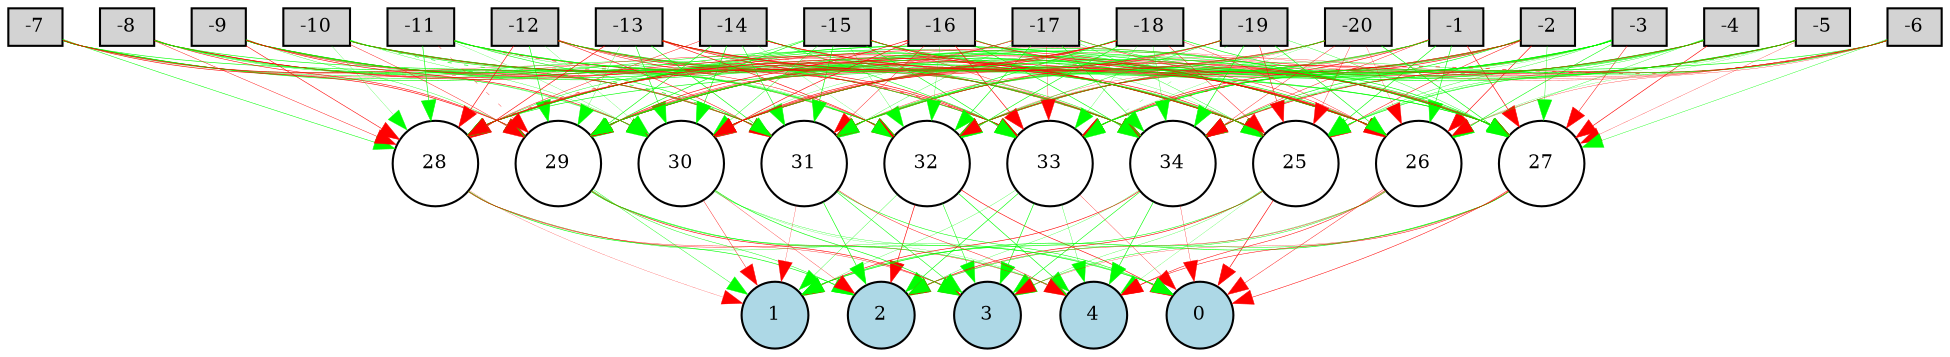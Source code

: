 digraph {
	node [fontsize=9 height=0.2 shape=circle width=0.2]
	-1 [fillcolor=lightgray shape=box style=filled]
	-2 [fillcolor=lightgray shape=box style=filled]
	-3 [fillcolor=lightgray shape=box style=filled]
	-4 [fillcolor=lightgray shape=box style=filled]
	-5 [fillcolor=lightgray shape=box style=filled]
	-6 [fillcolor=lightgray shape=box style=filled]
	-7 [fillcolor=lightgray shape=box style=filled]
	-8 [fillcolor=lightgray shape=box style=filled]
	-9 [fillcolor=lightgray shape=box style=filled]
	-10 [fillcolor=lightgray shape=box style=filled]
	-11 [fillcolor=lightgray shape=box style=filled]
	-12 [fillcolor=lightgray shape=box style=filled]
	-13 [fillcolor=lightgray shape=box style=filled]
	-14 [fillcolor=lightgray shape=box style=filled]
	-15 [fillcolor=lightgray shape=box style=filled]
	-16 [fillcolor=lightgray shape=box style=filled]
	-17 [fillcolor=lightgray shape=box style=filled]
	-18 [fillcolor=lightgray shape=box style=filled]
	-19 [fillcolor=lightgray shape=box style=filled]
	-20 [fillcolor=lightgray shape=box style=filled]
	0 [fillcolor=lightblue style=filled]
	1 [fillcolor=lightblue style=filled]
	2 [fillcolor=lightblue style=filled]
	3 [fillcolor=lightblue style=filled]
	4 [fillcolor=lightblue style=filled]
	32 [fillcolor=white style=filled]
	33 [fillcolor=white style=filled]
	34 [fillcolor=white style=filled]
	25 [fillcolor=white style=filled]
	26 [fillcolor=white style=filled]
	27 [fillcolor=white style=filled]
	28 [fillcolor=white style=filled]
	29 [fillcolor=white style=filled]
	30 [fillcolor=white style=filled]
	31 [fillcolor=white style=filled]
	-1 -> 25 [color=green penwidth=0.29797828916636926 style=solid]
	-1 -> 26 [color=green penwidth=0.2904063777423864 style=solid]
	-1 -> 27 [color=red penwidth=0.30000000000000004 style=solid]
	-1 -> 28 [color=green penwidth=0.2221827603590119 style=solid]
	-1 -> 29 [color=green penwidth=0.1102694776574459 style=solid]
	-1 -> 30 [color=red penwidth=0.16572835012642573 style=solid]
	-1 -> 31 [color=green penwidth=0.2381484852764885 style=solid]
	-1 -> 32 [color=red penwidth=0.1009043058238128 style=solid]
	-1 -> 33 [color=red penwidth=0.30000000000000004 style=solid]
	-1 -> 34 [color=red penwidth=0.20185130674299928 style=solid]
	-2 -> 25 [color=red penwidth=0.2365569502074067 style=solid]
	-2 -> 26 [color=red penwidth=0.30000000000000004 style=solid]
	-2 -> 27 [color=green penwidth=0.18346424646666962 style=solid]
	-2 -> 28 [color=red penwidth=0.19250933799099706 style=solid]
	-2 -> 29 [color=red penwidth=0.2988149154777747 style=solid]
	-2 -> 30 [color=green penwidth=0.2408734777610055 style=solid]
	-2 -> 31 [color=red penwidth=0.1951010439139847 style=solid]
	-2 -> 32 [color=green penwidth=0.29137344466260995 style=solid]
	-2 -> 33 [color=red penwidth=0.30000000000000004 style=solid]
	-2 -> 34 [color=green penwidth=0.294118096497093 style=solid]
	-3 -> 25 [color=green penwidth=0.17120911617292756 style=solid]
	-3 -> 26 [color=green penwidth=0.26809553923983354 style=solid]
	-3 -> 27 [color=red penwidth=0.2306843701883616 style=solid]
	-3 -> 28 [color=green penwidth=0.2962310818921396 style=solid]
	-3 -> 29 [color=green penwidth=0.30000000000000004 style=solid]
	-3 -> 30 [color=green penwidth=0.2947212667037682 style=solid]
	-3 -> 31 [color=green penwidth=0.29758628972698775 style=solid]
	-3 -> 32 [color=red penwidth=0.29870395370356895 style=solid]
	-3 -> 33 [color=green penwidth=0.29675415469875766 style=solid]
	-3 -> 34 [color=green penwidth=0.10035879076447887 style=solid]
	-4 -> 25 [color=green penwidth=0.18102577745789952 style=solid]
	-4 -> 26 [color=green penwidth=0.16478037006688215 style=solid]
	-4 -> 27 [color=red penwidth=0.29770005543313094 style=solid]
	-4 -> 28 [color=green penwidth=0.2934372165440488 style=solid]
	-4 -> 29 [color=green penwidth=0.23518529064270163 style=solid]
	-4 -> 30 [color=red penwidth=0.2283294729019854 style=solid]
	-4 -> 31 [color=green penwidth=0.12087745955211644 style=dotted]
	-4 -> 32 [color=red penwidth=0.16675056301434332 style=solid]
	-4 -> 33 [color=green penwidth=0.29780187166993544 style=solid]
	-4 -> 34 [color=green penwidth=0.2982717045254456 style=solid]
	-5 -> 25 [color=green penwidth=0.10269551887400982 style=solid]
	-5 -> 26 [color=green penwidth=0.10203935326738041 style=solid]
	-5 -> 27 [color=red penwidth=0.1262858556229328 style=solid]
	-5 -> 28 [color=green penwidth=0.297588131668329 style=solid]
	-5 -> 29 [color=green penwidth=0.26159315344831835 style=solid]
	-5 -> 30 [color=green penwidth=0.16301876946765784 style=solid]
	-5 -> 31 [color=red penwidth=0.17992724736504262 style=solid]
	-5 -> 32 [color=red penwidth=0.30000000000000004 style=solid]
	-5 -> 33 [color=green penwidth=0.30000000000000004 style=solid]
	-5 -> 34 [color=green penwidth=0.30000000000000004 style=dotted]
	-6 -> 25 [color=green penwidth=0.29508124879266706 style=solid]
	-6 -> 26 [color=red penwidth=0.13661843427079676 style=solid]
	-6 -> 27 [color=green penwidth=0.1812284415243011 style=solid]
	-6 -> 28 [color=green penwidth=0.30000000000000004 style=solid]
	-6 -> 29 [color=red penwidth=0.14649669070794274 style=solid]
	-6 -> 30 [color=red penwidth=0.11274363122749748 style=solid]
	-6 -> 31 [color=red penwidth=0.13329202445217592 style=solid]
	-6 -> 32 [color=green penwidth=0.18022845478204647 style=solid]
	-6 -> 33 [color=red penwidth=0.29797094725778844 style=dotted]
	-6 -> 34 [color=red penwidth=0.30000000000000004 style=solid]
	-7 -> 25 [color=green penwidth=0.24444779284025073 style=solid]
	-7 -> 26 [color=green penwidth=0.29551252368749337 style=solid]
	-7 -> 27 [color=green penwidth=0.29845486791355225 style=solid]
	-7 -> 28 [color=green penwidth=0.2530450231248886 style=solid]
	-7 -> 29 [color=red penwidth=0.30000000000000004 style=solid]
	-7 -> 30 [color=green penwidth=0.1458234050616986 style=solid]
	-7 -> 31 [color=red penwidth=0.2975748794667362 style=solid]
	-7 -> 32 [color=red penwidth=0.12960095453062134 style=solid]
	-7 -> 33 [color=green penwidth=0.20532728536186545 style=solid]
	-7 -> 34 [color=red penwidth=0.17961335814106555 style=solid]
	-8 -> 25 [color=red penwidth=0.29956394337654957 style=solid]
	-8 -> 26 [color=red penwidth=0.2641986845613181 style=solid]
	-8 -> 27 [color=green penwidth=0.30000000000000004 style=solid]
	-8 -> 28 [color=red penwidth=0.20225332265356744 style=solid]
	-8 -> 29 [color=red penwidth=0.2684878599624262 style=solid]
	-8 -> 30 [color=green penwidth=0.20989843776590728 style=solid]
	-8 -> 31 [color=green penwidth=0.297195104662322 style=solid]
	-8 -> 32 [color=green penwidth=0.25459493487361795 style=dotted]
	-8 -> 33 [color=green penwidth=0.24177182293592844 style=solid]
	-8 -> 34 [color=red penwidth=0.17326773714132448 style=dotted]
	-9 -> 25 [color=red penwidth=0.2944582599325578 style=solid]
	-9 -> 26 [color=green penwidth=0.29617025721600554 style=solid]
	-9 -> 27 [color=green penwidth=0.293192564307443 style=solid]
	-9 -> 28 [color=red penwidth=0.27134799360768713 style=solid]
	-9 -> 29 [color=green penwidth=0.17297525430419547 style=solid]
	-9 -> 30 [color=red penwidth=0.30000000000000004 style=solid]
	-9 -> 31 [color=red penwidth=0.2288138214946628 style=solid]
	-9 -> 32 [color=green penwidth=0.30000000000000004 style=solid]
	-9 -> 33 [color=red penwidth=0.11864224203819608 style=solid]
	-9 -> 34 [color=green penwidth=0.2010223295172801 style=solid]
	-10 -> 25 [color=red penwidth=0.29446113750769165 style=solid]
	-10 -> 26 [color=red penwidth=0.30000000000000004 style=solid]
	-10 -> 27 [color=green penwidth=0.30000000000000004 style=solid]
	-10 -> 28 [color=green penwidth=0.11091300947393469 style=solid]
	-10 -> 29 [color=red penwidth=0.1976623508102799 style=solid]
	-10 -> 30 [color=green penwidth=0.14239104702968547 style=solid]
	-10 -> 31 [color=green penwidth=0.30000000000000004 style=dotted]
	-10 -> 32 [color=green penwidth=0.29697735529445735 style=solid]
	-10 -> 33 [color=red penwidth=0.11266870106235671 style=solid]
	-10 -> 34 [color=green penwidth=0.30000000000000004 style=solid]
	-11 -> 25 [color=green penwidth=0.30000000000000004 style=solid]
	-11 -> 26 [color=green penwidth=0.29961846983160256 style=solid]
	-11 -> 27 [color=green penwidth=0.11586997484968056 style=solid]
	-11 -> 28 [color=green penwidth=0.30000000000000004 style=solid]
	-11 -> 29 [color=red penwidth=0.15418377267270197 style=dotted]
	-11 -> 30 [color=green penwidth=0.1077825817324519 style=solid]
	-11 -> 31 [color=green penwidth=0.2783497816474304 style=solid]
	-11 -> 32 [color=green penwidth=0.15036919845581836 style=solid]
	-11 -> 33 [color=red penwidth=0.2680085315343811 style=dotted]
	-11 -> 34 [color=red penwidth=0.29114640888059373 style=solid]
	-12 -> 25 [color=red penwidth=0.29752011463344524 style=solid]
	-12 -> 26 [color=red penwidth=0.20247475848755603 style=dotted]
	-12 -> 27 [color=green penwidth=0.2991746409543154 style=solid]
	-12 -> 28 [color=red penwidth=0.2952678631606037 style=solid]
	-12 -> 29 [color=green penwidth=0.29891499136961597 style=solid]
	-12 -> 30 [color=green penwidth=0.10307921248265348 style=solid]
	-12 -> 31 [color=red penwidth=0.2543050057533352 style=solid]
	-12 -> 32 [color=red penwidth=0.21451438522263105 style=solid]
	-12 -> 33 [color=red penwidth=0.28899591338022457 style=solid]
	-12 -> 34 [color=green penwidth=0.29238373655716754 style=solid]
	-13 -> 25 [color=green penwidth=0.295959576568493 style=solid]
	-13 -> 26 [color=red penwidth=0.30000000000000004 style=solid]
	-13 -> 27 [color=red penwidth=0.29793578487955474 style=solid]
	-13 -> 28 [color=red penwidth=0.29633275240959744 style=solid]
	-13 -> 29 [color=green penwidth=0.134488822425287 style=solid]
	-13 -> 30 [color=green penwidth=0.27477005423347345 style=solid]
	-13 -> 31 [color=green penwidth=0.2987156328966638 style=solid]
	-13 -> 32 [color=red penwidth=0.29763017551676096 style=solid]
	-13 -> 33 [color=red penwidth=0.30000000000000004 style=solid]
	-13 -> 34 [color=red penwidth=0.1384042304257645 style=solid]
	-14 -> 25 [color=green penwidth=0.16234554480303026 style=solid]
	-14 -> 26 [color=red penwidth=0.297497397083194 style=solid]
	-14 -> 27 [color=red penwidth=0.1950247977878818 style=solid]
	-14 -> 28 [color=red penwidth=0.20370143493757578 style=solid]
	-14 -> 29 [color=green penwidth=0.29137058280977524 style=solid]
	-14 -> 30 [color=green penwidth=0.30000000000000004 style=solid]
	-14 -> 31 [color=green penwidth=0.25945483666153923 style=solid]
	-14 -> 32 [color=green penwidth=0.10289152013054151 style=solid]
	-14 -> 33 [color=green penwidth=0.2596806122126065 style=solid]
	-14 -> 34 [color=green penwidth=0.22038025210836357 style=solid]
	-15 -> 25 [color=red penwidth=0.29543397785522973 style=solid]
	-15 -> 26 [color=red penwidth=0.2993933696027511 style=solid]
	-15 -> 27 [color=green penwidth=0.30000000000000004 style=solid]
	-15 -> 28 [color=green penwidth=0.20137306831540852 style=solid]
	-15 -> 29 [color=green penwidth=0.29978716330421096 style=solid]
	-15 -> 30 [color=green penwidth=0.19396400831804406 style=solid]
	-15 -> 31 [color=green penwidth=0.30000000000000004 style=solid]
	-15 -> 32 [color=green penwidth=0.13163635732342796 style=solid]
	-15 -> 33 [color=green penwidth=0.2995865229873863 style=solid]
	-15 -> 34 [color=red penwidth=0.1721917852095799 style=solid]
	-16 -> 25 [color=green penwidth=0.12656610424951462 style=solid]
	-16 -> 26 [color=green penwidth=0.29431451462370306 style=solid]
	-16 -> 27 [color=red penwidth=0.2971787819347991 style=solid]
	-16 -> 28 [color=red penwidth=0.275917222492176 style=dotted]
	-16 -> 29 [color=red penwidth=0.30000000000000004 style=solid]
	-16 -> 30 [color=red penwidth=0.2958157893249393 style=solid]
	-16 -> 31 [color=red penwidth=0.1943124939678902 style=solid]
	-16 -> 32 [color=green penwidth=0.128101032298701 style=solid]
	-16 -> 33 [color=red penwidth=0.2994890963371215 style=solid]
	-16 -> 34 [color=green penwidth=0.30000000000000004 style=solid]
	-17 -> 25 [color=green penwidth=0.17480441614923214 style=solid]
	-17 -> 26 [color=red penwidth=0.20652841158552376 style=solid]
	-17 -> 27 [color=green penwidth=0.2653162341548274 style=solid]
	-17 -> 28 [color=red penwidth=0.17163089448951463 style=solid]
	-17 -> 29 [color=red penwidth=0.2047845823098005 style=solid]
	-17 -> 30 [color=green penwidth=0.12082764121842385 style=solid]
	-17 -> 31 [color=green penwidth=0.14797334383322533 style=solid]
	-17 -> 32 [color=green penwidth=0.2916445293853388 style=solid]
	-17 -> 33 [color=red penwidth=0.13451044453952038 style=solid]
	-17 -> 34 [color=green penwidth=0.2686820426954759 style=solid]
	-18 -> 25 [color=red penwidth=0.20904618929343738 style=solid]
	-18 -> 26 [color=red penwidth=0.1733624689472279 style=solid]
	-18 -> 27 [color=green penwidth=0.30000000000000004 style=solid]
	-18 -> 28 [color=red penwidth=0.29954517973882433 style=solid]
	-18 -> 29 [color=red penwidth=0.2952062394337339 style=solid]
	-18 -> 30 [color=red penwidth=0.2931340903455869 style=solid]
	-18 -> 31 [color=green penwidth=0.30000000000000004 style=solid]
	-18 -> 32 [color=green penwidth=0.2918203707262754 style=solid]
	-18 -> 33 [color=green penwidth=0.1259469818784862 style=solid]
	-18 -> 34 [color=green penwidth=0.159740630022279 style=solid]
	-19 -> 25 [color=red penwidth=0.22754476298912452 style=solid]
	-19 -> 26 [color=green penwidth=0.29465451402765974 style=solid]
	-19 -> 27 [color=green penwidth=0.1710228586348181 style=solid]
	-19 -> 28 [color=green penwidth=0.12521790927404022 style=solid]
	-19 -> 29 [color=green penwidth=0.26790510720203264 style=solid]
	-19 -> 30 [color=red penwidth=0.27074917883453664 style=solid]
	-19 -> 31 [color=red penwidth=0.17815505509888008 style=solid]
	-19 -> 32 [color=green penwidth=0.21292010768031483 style=solid]
	-19 -> 33 [color=green penwidth=0.12805795597627817 style=dotted]
	-19 -> 34 [color=green penwidth=0.30000000000000004 style=solid]
	-20 -> 25 [color=red penwidth=0.1537845145051453 style=solid]
	-20 -> 26 [color=red penwidth=0.10885859504671012 style=solid]
	-20 -> 27 [color=green penwidth=0.30000000000000004 style=solid]
	-20 -> 28 [color=red penwidth=0.2983070528572208 style=solid]
	-20 -> 29 [color=green penwidth=0.12278348842114552 style=solid]
	-20 -> 30 [color=red penwidth=0.17365875675245684 style=solid]
	-20 -> 31 [color=green penwidth=0.2832272776356598 style=solid]
	-20 -> 32 [color=red penwidth=0.1124389912823472 style=solid]
	-20 -> 33 [color=green penwidth=0.1060629614843592 style=solid]
	-20 -> 34 [color=red penwidth=0.17969684320009782 style=solid]
	25 -> 0 [color=red penwidth=0.30000000000000004 style=solid]
	25 -> 1 [color=green penwidth=0.2521687284524048 style=solid]
	25 -> 2 [color=red penwidth=0.2976708675835602 style=solid]
	25 -> 3 [color=green penwidth=0.13628261312082954 style=solid]
	25 -> 4 [color=green penwidth=0.10540749204279354 style=solid]
	26 -> 0 [color=red penwidth=0.20174166648687045 style=solid]
	26 -> 1 [color=green penwidth=0.13421142043605558 style=solid]
	26 -> 2 [color=red penwidth=0.17801831760148454 style=solid]
	26 -> 3 [color=green penwidth=0.21566700175454756 style=solid]
	26 -> 4 [color=red penwidth=0.2508461567095527 style=solid]
	27 -> 0 [color=red penwidth=0.24595210806122206 style=solid]
	27 -> 1 [color=green penwidth=0.30000000000000004 style=solid]
	27 -> 2 [color=green penwidth=0.22483296218820242 style=solid]
	27 -> 3 [color=red penwidth=0.12426887282280871 style=solid]
	27 -> 4 [color=red penwidth=0.24095662832419038 style=solid]
	28 -> 0 [color=green penwidth=0.15704511332889393 style=solid]
	28 -> 1 [color=red penwidth=0.10119924245303863 style=solid]
	28 -> 2 [color=green penwidth=0.2982691849225492 style=solid]
	28 -> 3 [color=red penwidth=0.1635802492985599 style=solid]
	28 -> 4 [color=red penwidth=0.1902602517868764 style=solid]
	29 -> 0 [color=green penwidth=0.26457648623172947 style=solid]
	29 -> 1 [color=green penwidth=0.19370519365141792 style=solid]
	29 -> 2 [color=green penwidth=0.21408580901625587 style=solid]
	29 -> 3 [color=red penwidth=0.2984588098687824 style=solid]
	29 -> 4 [color=green penwidth=0.23890224166464144 style=solid]
	30 -> 0 [color=green penwidth=0.1538199475049386 style=solid]
	30 -> 1 [color=red penwidth=0.19101515188549012 style=solid]
	30 -> 2 [color=red penwidth=0.14589918586174827 style=solid]
	30 -> 3 [color=green penwidth=0.30000000000000004 style=solid]
	30 -> 4 [color=green penwidth=0.10356228698213235 style=solid]
	31 -> 0 [color=green penwidth=0.26236293419897605 style=solid]
	31 -> 1 [color=red penwidth=0.1131823557836063 style=solid]
	31 -> 2 [color=green penwidth=0.30000000000000004 style=solid]
	31 -> 3 [color=green penwidth=0.2617170213745808 style=solid]
	31 -> 4 [color=red penwidth=0.2183632987131108 style=solid]
	32 -> 0 [color=red penwidth=0.29491124827451054 style=solid]
	32 -> 1 [color=green penwidth=0.1553881559768996 style=solid]
	32 -> 2 [color=red penwidth=0.2975446168452095 style=solid]
	32 -> 3 [color=green penwidth=0.24082485284182828 style=solid]
	32 -> 4 [color=green penwidth=0.30000000000000004 style=solid]
	33 -> 0 [color=red penwidth=0.14368488325580503 style=solid]
	33 -> 1 [color=green penwidth=0.13102540891041475 style=solid]
	33 -> 2 [color=green penwidth=0.2954850687702629 style=solid]
	33 -> 3 [color=green penwidth=0.2939505375041384 style=solid]
	33 -> 4 [color=green penwidth=0.1429580650463032 style=solid]
	34 -> 0 [color=red penwidth=0.13907366952703776 style=solid]
	34 -> 1 [color=red penwidth=0.29492506891445625 style=solid]
	34 -> 2 [color=green penwidth=0.13347498223133752 style=solid]
	34 -> 3 [color=green penwidth=0.2745760922493339 style=solid]
	34 -> 4 [color=green penwidth=0.30000000000000004 style=solid]
}
